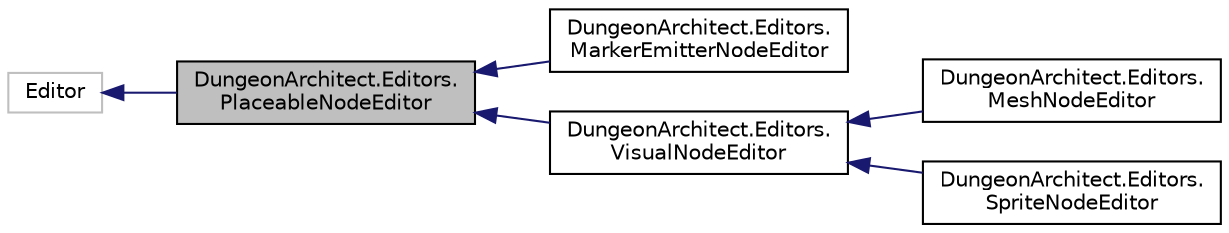 digraph "DungeonArchitect.Editors.PlaceableNodeEditor"
{
  edge [fontname="Helvetica",fontsize="10",labelfontname="Helvetica",labelfontsize="10"];
  node [fontname="Helvetica",fontsize="10",shape=record];
  rankdir="LR";
  Node1 [label="DungeonArchitect.Editors.\lPlaceableNodeEditor",height=0.2,width=0.4,color="black", fillcolor="grey75", style="filled", fontcolor="black"];
  Node2 -> Node1 [dir="back",color="midnightblue",fontsize="10",style="solid",fontname="Helvetica"];
  Node2 [label="Editor",height=0.2,width=0.4,color="grey75", fillcolor="white", style="filled"];
  Node1 -> Node3 [dir="back",color="midnightblue",fontsize="10",style="solid",fontname="Helvetica"];
  Node3 [label="DungeonArchitect.Editors.\lMarkerEmitterNodeEditor",height=0.2,width=0.4,color="black", fillcolor="white", style="filled",URL="$class_dungeon_architect_1_1_editors_1_1_marker_emitter_node_editor.html",tooltip="Custom property editors for MarkerEmitterNode "];
  Node1 -> Node4 [dir="back",color="midnightblue",fontsize="10",style="solid",fontname="Helvetica"];
  Node4 [label="DungeonArchitect.Editors.\lVisualNodeEditor",height=0.2,width=0.4,color="black", fillcolor="white", style="filled",URL="$class_dungeon_architect_1_1_editors_1_1_visual_node_editor.html",tooltip="Custom property editor for visual nodes "];
  Node4 -> Node5 [dir="back",color="midnightblue",fontsize="10",style="solid",fontname="Helvetica"];
  Node5 [label="DungeonArchitect.Editors.\lMeshNodeEditor",height=0.2,width=0.4,color="black", fillcolor="white", style="filled",URL="$class_dungeon_architect_1_1_editors_1_1_mesh_node_editor.html",tooltip="Custom property editors for GameObjectNode "];
  Node4 -> Node6 [dir="back",color="midnightblue",fontsize="10",style="solid",fontname="Helvetica"];
  Node6 [label="DungeonArchitect.Editors.\lSpriteNodeEditor",height=0.2,width=0.4,color="black", fillcolor="white", style="filled",URL="$class_dungeon_architect_1_1_editors_1_1_sprite_node_editor.html",tooltip="Custom property editor for a sprite node "];
}
